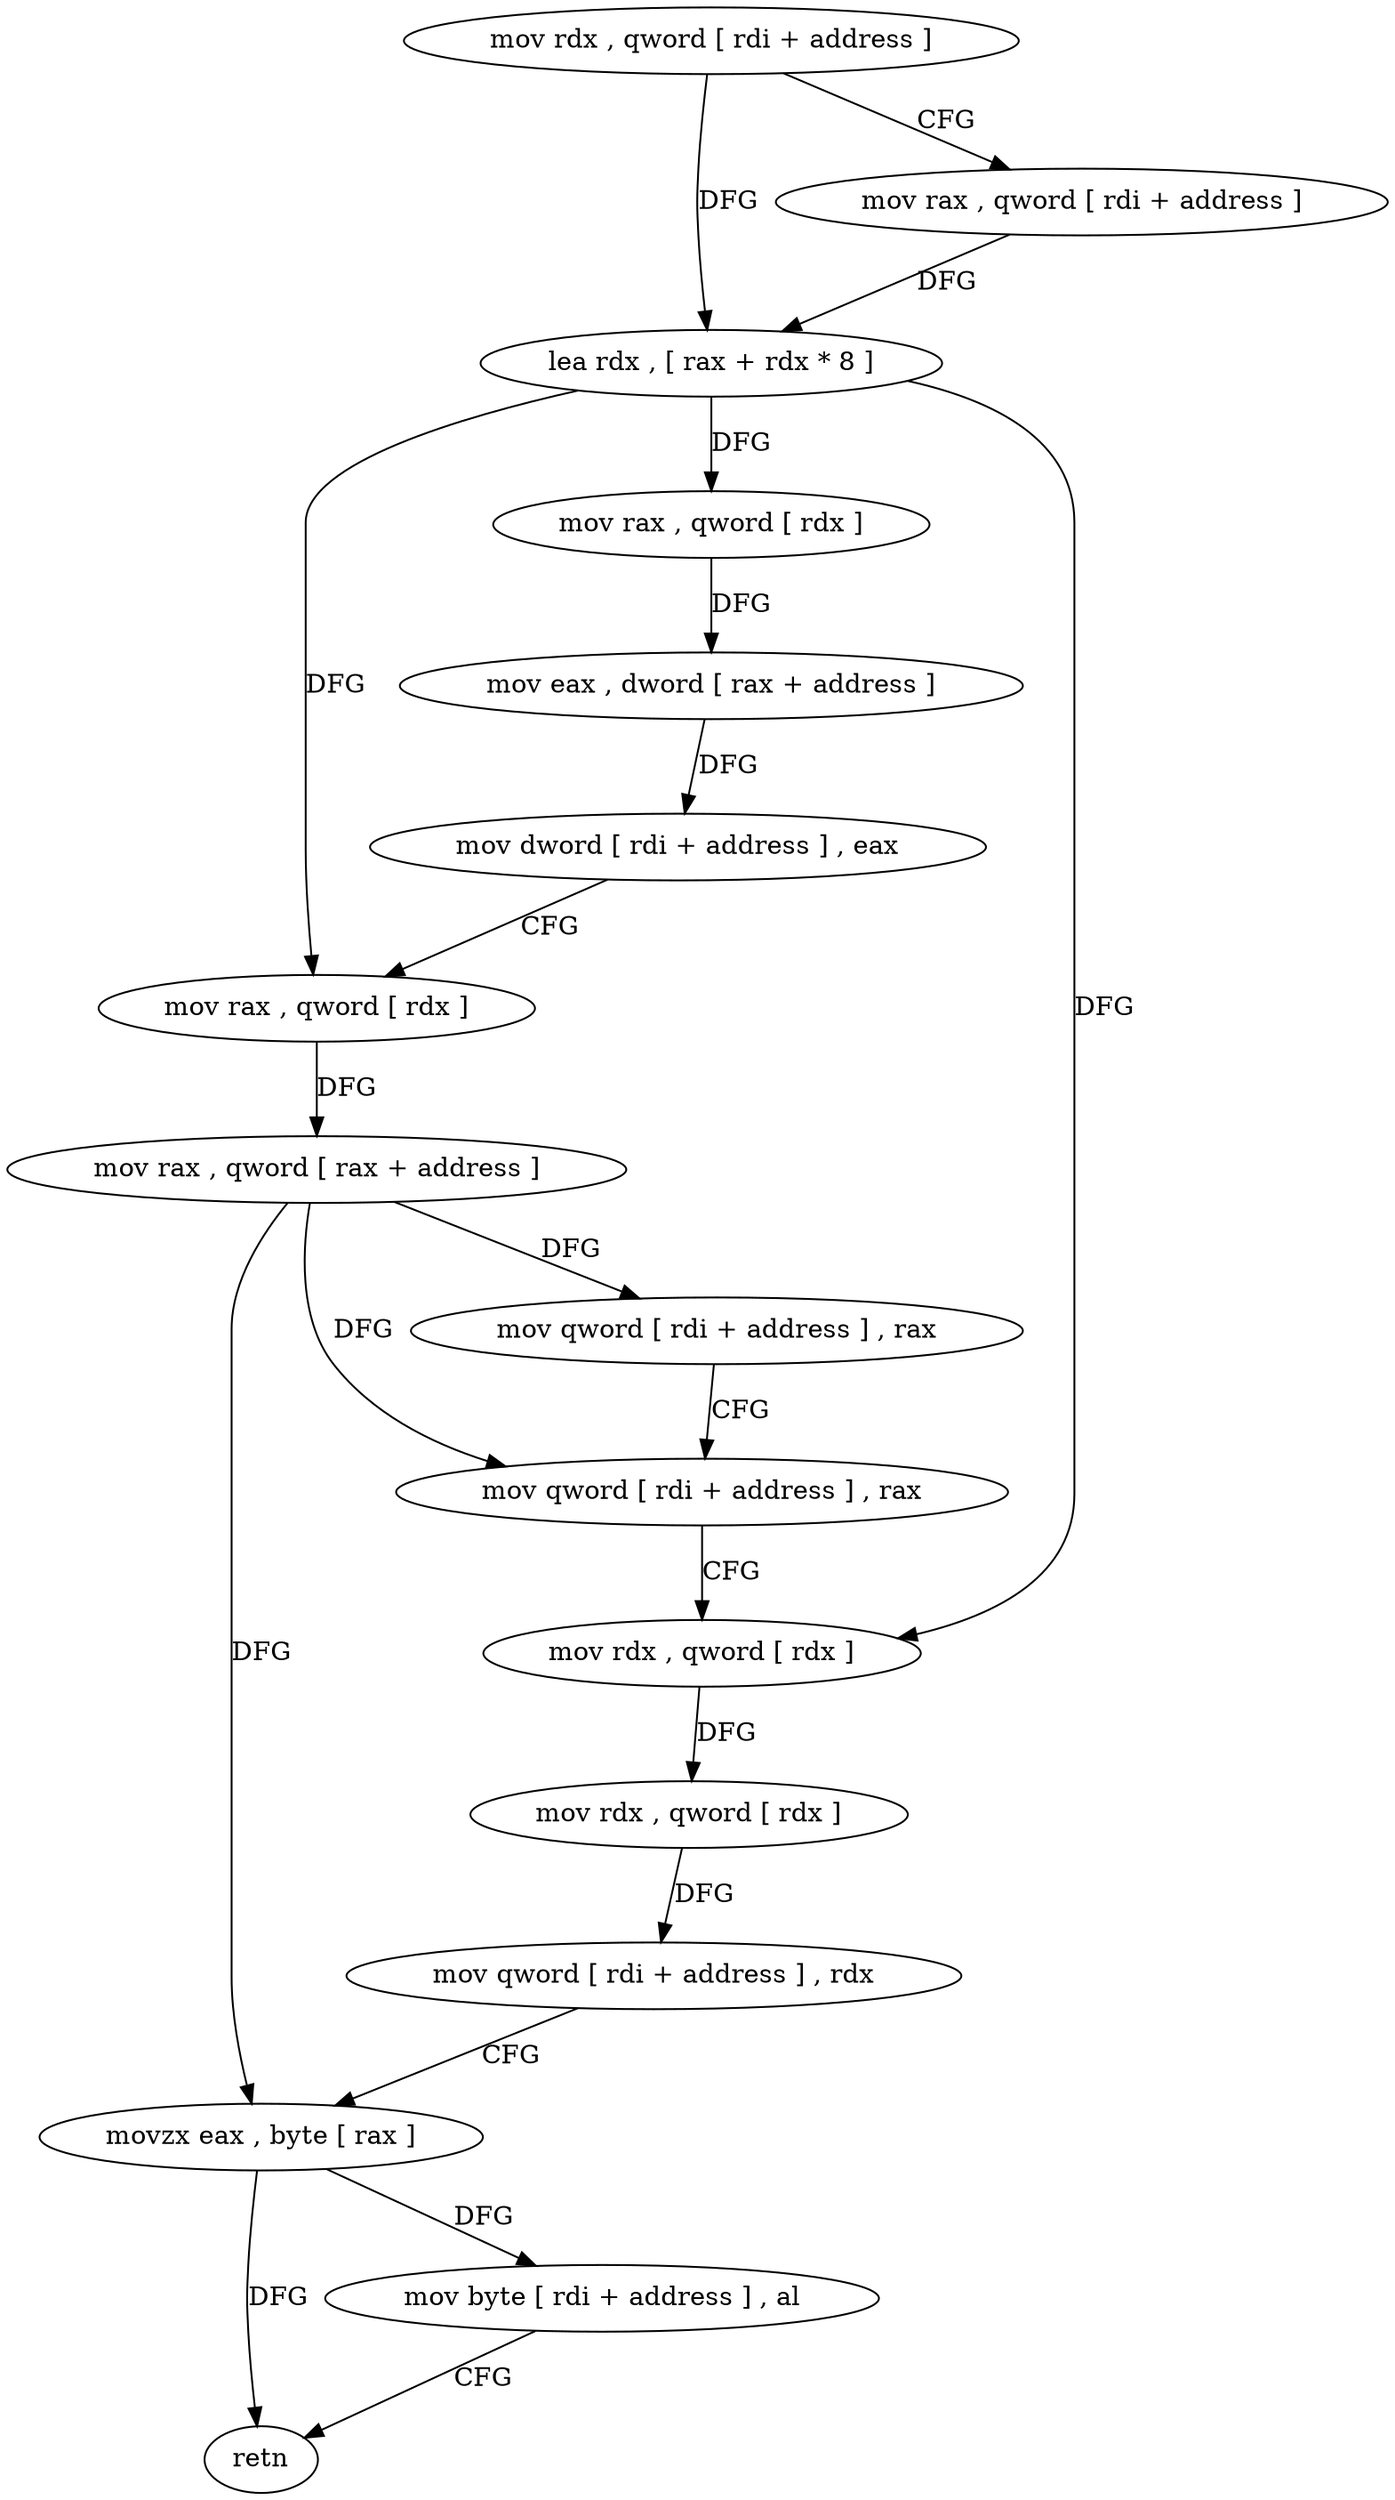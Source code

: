 digraph "func" {
"125330" [label = "mov rdx , qword [ rdi + address ]" ]
"125334" [label = "mov rax , qword [ rdi + address ]" ]
"125338" [label = "lea rdx , [ rax + rdx * 8 ]" ]
"125342" [label = "mov rax , qword [ rdx ]" ]
"125345" [label = "mov eax , dword [ rax + address ]" ]
"125348" [label = "mov dword [ rdi + address ] , eax" ]
"125351" [label = "mov rax , qword [ rdx ]" ]
"125354" [label = "mov rax , qword [ rax + address ]" ]
"125358" [label = "mov qword [ rdi + address ] , rax" ]
"125362" [label = "mov qword [ rdi + address ] , rax" ]
"125369" [label = "mov rdx , qword [ rdx ]" ]
"125372" [label = "mov rdx , qword [ rdx ]" ]
"125375" [label = "mov qword [ rdi + address ] , rdx" ]
"125379" [label = "movzx eax , byte [ rax ]" ]
"125382" [label = "mov byte [ rdi + address ] , al" ]
"125385" [label = "retn" ]
"125330" -> "125334" [ label = "CFG" ]
"125330" -> "125338" [ label = "DFG" ]
"125334" -> "125338" [ label = "DFG" ]
"125338" -> "125342" [ label = "DFG" ]
"125338" -> "125351" [ label = "DFG" ]
"125338" -> "125369" [ label = "DFG" ]
"125342" -> "125345" [ label = "DFG" ]
"125345" -> "125348" [ label = "DFG" ]
"125348" -> "125351" [ label = "CFG" ]
"125351" -> "125354" [ label = "DFG" ]
"125354" -> "125358" [ label = "DFG" ]
"125354" -> "125362" [ label = "DFG" ]
"125354" -> "125379" [ label = "DFG" ]
"125358" -> "125362" [ label = "CFG" ]
"125362" -> "125369" [ label = "CFG" ]
"125369" -> "125372" [ label = "DFG" ]
"125372" -> "125375" [ label = "DFG" ]
"125375" -> "125379" [ label = "CFG" ]
"125379" -> "125382" [ label = "DFG" ]
"125379" -> "125385" [ label = "DFG" ]
"125382" -> "125385" [ label = "CFG" ]
}
